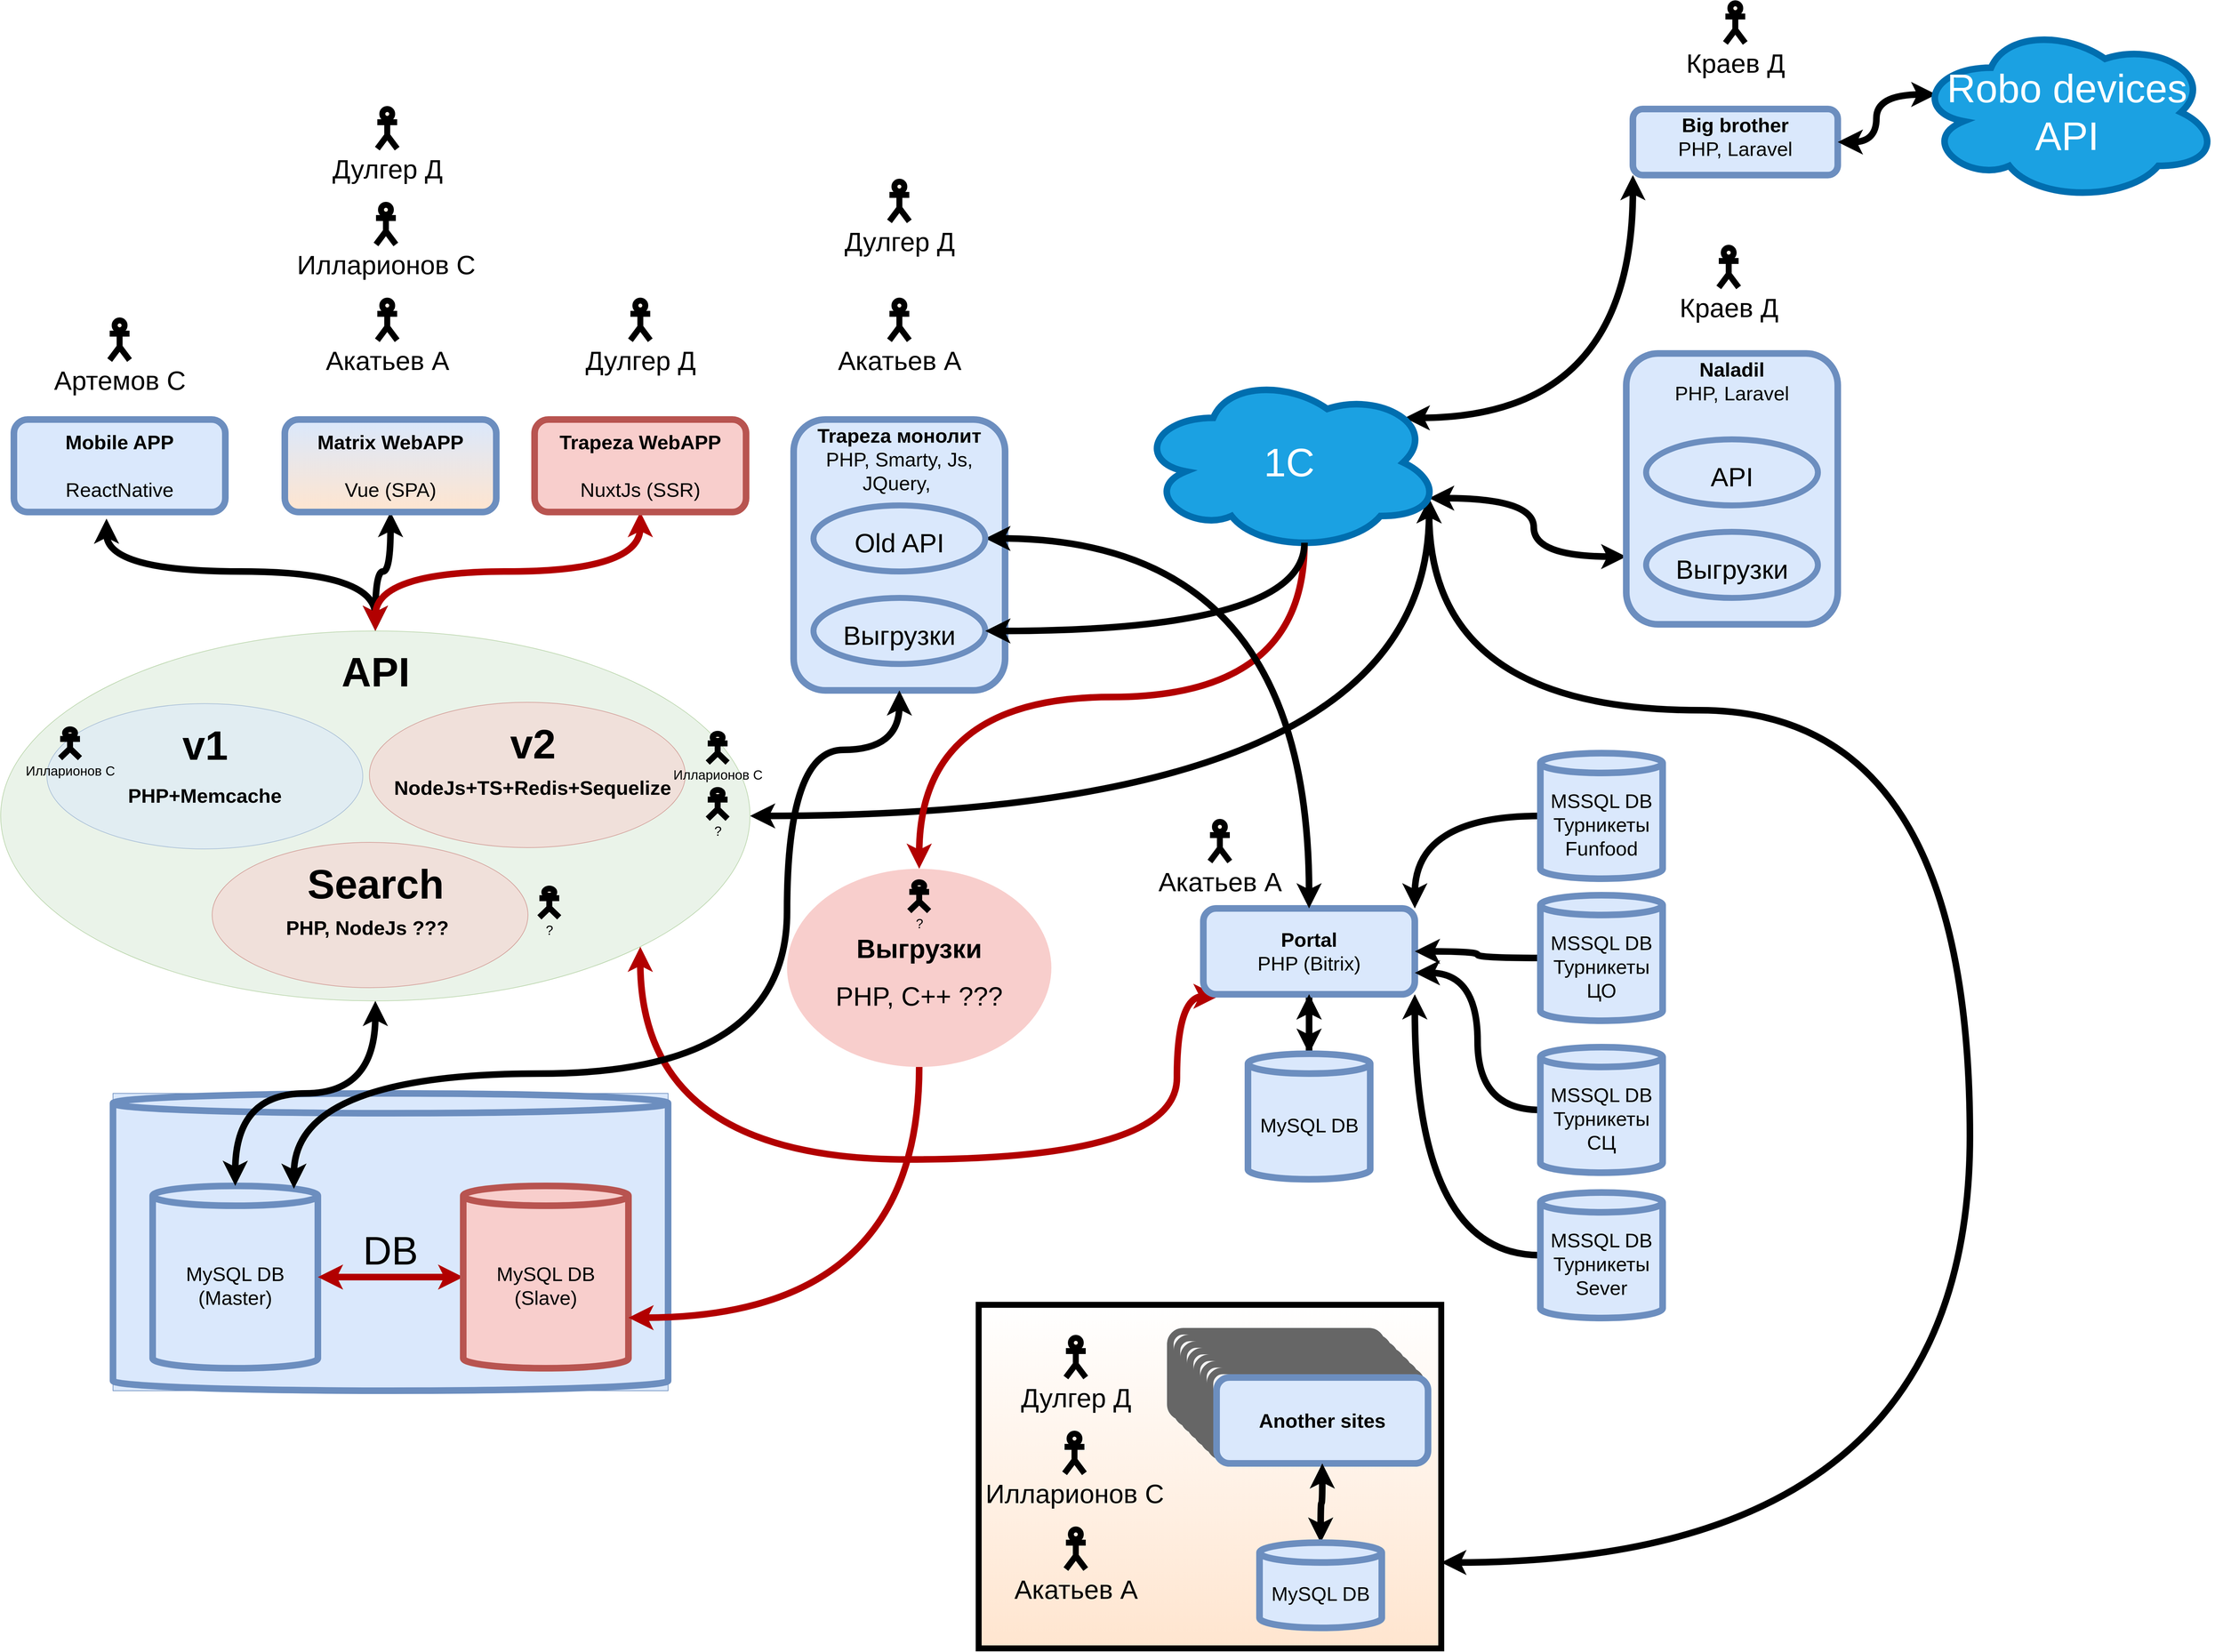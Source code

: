 <mxfile version="20.8.3" type="github">
  <diagram name="Page-1" id="5987fedf-629e-85c4-6858-42fee31821dd">
    <mxGraphModel dx="3000" dy="2879" grid="1" gridSize="10" guides="1" tooltips="1" connect="1" arrows="1" fold="1" page="1" pageScale="1.5" pageWidth="1169" pageHeight="826" background="none" math="0" shadow="0">
      <root>
        <mxCell id="0" style=";html=1;" />
        <mxCell id="1" style=";html=1;" parent="0" />
        <mxCell id="N-NY0FsHpWJ1mGwXRo1y-141" value="" style="rounded=0;whiteSpace=wrap;html=1;strokeWidth=9;fontSize=20;gradientColor=#FFE5CF;" vertex="1" parent="1">
          <mxGeometry x="1630" y="1450" width="700" height="520" as="geometry" />
        </mxCell>
        <mxCell id="N-NY0FsHpWJ1mGwXRo1y-76" style="edgeStyle=orthogonalEdgeStyle;curved=1;rounded=0;orthogonalLoop=1;jettySize=auto;html=1;exitX=0.5;exitY=0;exitDx=0;exitDy=0;entryX=0.438;entryY=1.071;entryDx=0;entryDy=0;entryPerimeter=0;strokeWidth=10;fontSize=40;startArrow=classic;startFill=1;" edge="1" parent="1" source="N-NY0FsHpWJ1mGwXRo1y-15" target="N-NY0FsHpWJ1mGwXRo1y-22">
          <mxGeometry relative="1" as="geometry" />
        </mxCell>
        <mxCell id="N-NY0FsHpWJ1mGwXRo1y-83" style="edgeStyle=orthogonalEdgeStyle;curved=1;rounded=0;orthogonalLoop=1;jettySize=auto;html=1;exitX=1;exitY=0.5;exitDx=0;exitDy=0;entryX=0.96;entryY=0.7;entryDx=0;entryDy=0;entryPerimeter=0;strokeWidth=10;fontSize=40;startArrow=classic;startFill=1;" edge="1" parent="1" source="N-NY0FsHpWJ1mGwXRo1y-15" target="N-NY0FsHpWJ1mGwXRo1y-28">
          <mxGeometry relative="1" as="geometry" />
        </mxCell>
        <mxCell id="N-NY0FsHpWJ1mGwXRo1y-84" style="edgeStyle=orthogonalEdgeStyle;curved=1;rounded=0;orthogonalLoop=1;jettySize=auto;html=1;exitX=1;exitY=1;exitDx=0;exitDy=0;strokeWidth=10;fontSize=40;startArrow=classic;startFill=1;entryX=0.072;entryY=1.023;entryDx=0;entryDy=0;entryPerimeter=0;fillColor=#e51400;strokeColor=#B20000;" edge="1" parent="1" source="N-NY0FsHpWJ1mGwXRo1y-15" target="N-NY0FsHpWJ1mGwXRo1y-48">
          <mxGeometry relative="1" as="geometry">
            <Array as="points">
              <mxPoint x="1117" y="1230" />
              <mxPoint x="1930" y="1230" />
              <mxPoint x="1930" y="983" />
            </Array>
          </mxGeometry>
        </mxCell>
        <mxCell id="N-NY0FsHpWJ1mGwXRo1y-15" value="" style="ellipse;whiteSpace=wrap;html=1;rounded=0;shadow=0;strokeWidth=1;fillColor=#d5e8d4;fontSize=24;align=right;strokeColor=#82b366;opacity=50;" vertex="1" parent="1">
          <mxGeometry x="150" y="430" width="1134" height="560" as="geometry" />
        </mxCell>
        <mxCell id="2a5a01dd2e413fbf-1" value="" style="ellipse;whiteSpace=wrap;html=1;rounded=0;shadow=0;strokeWidth=1;fillColor=#f8cecc;fontSize=24;align=right;strokeColor=#b85450;opacity=50;" parent="1" vertex="1">
          <mxGeometry x="708" y="538" width="478" height="220" as="geometry" />
        </mxCell>
        <mxCell id="N-NY0FsHpWJ1mGwXRo1y-7" value="&lt;font style=&quot;font-size: 30px;&quot;&gt;&lt;b style=&quot;&quot;&gt;NodeJs+TS+Redis+&lt;/b&gt;&lt;b&gt;Sequelize&lt;/b&gt;&lt;/font&gt;" style="text;html=1;strokeColor=none;fillColor=none;align=center;verticalAlign=middle;whiteSpace=wrap;rounded=0;shadow=0;fontSize=62;" vertex="1" parent="1">
          <mxGeometry x="915.25" y="642" width="80" height="30" as="geometry" />
        </mxCell>
        <mxCell id="N-NY0FsHpWJ1mGwXRo1y-11" value="" style="ellipse;whiteSpace=wrap;html=1;rounded=0;shadow=0;strokeWidth=1;fillColor=#dae8fc;fontSize=24;align=right;strokeColor=#6c8ebf;opacity=50;" vertex="1" parent="1">
          <mxGeometry x="220" y="540" width="478" height="220" as="geometry" />
        </mxCell>
        <mxCell id="N-NY0FsHpWJ1mGwXRo1y-12" value="&lt;span style=&quot;font-size: 62px;&quot;&gt;&lt;b&gt;v1&lt;/b&gt;&lt;br style=&quot;font-size: 62px;&quot;&gt;&lt;/span&gt;" style="text;html=1;strokeColor=none;fillColor=none;align=center;verticalAlign=middle;whiteSpace=wrap;rounded=0;shadow=0;fontSize=62;" vertex="1" parent="1">
          <mxGeometry x="402.75" y="579" width="112.5" height="49" as="geometry" />
        </mxCell>
        <mxCell id="N-NY0FsHpWJ1mGwXRo1y-13" value="&lt;span style=&quot;font-size: 30px;&quot;&gt;&lt;b&gt;PHP+Memcache&lt;/b&gt;&lt;/span&gt;" style="text;html=1;strokeColor=none;fillColor=none;align=center;verticalAlign=middle;whiteSpace=wrap;rounded=0;shadow=0;fontSize=62;" vertex="1" parent="1">
          <mxGeometry x="234" y="648" width="450" height="42" as="geometry" />
        </mxCell>
        <mxCell id="N-NY0FsHpWJ1mGwXRo1y-16" value="&lt;span style=&quot;font-size: 62px;&quot;&gt;&lt;b&gt;API&lt;/b&gt;&lt;/span&gt;&lt;span style=&quot;font-size: 62px;&quot;&gt;&lt;br style=&quot;font-size: 62px;&quot;&gt;&lt;/span&gt;" style="text;html=1;strokeColor=none;fillColor=none;align=center;verticalAlign=middle;whiteSpace=wrap;rounded=0;shadow=0;fontSize=62;" vertex="1" parent="1">
          <mxGeometry x="623.75" y="460" width="186.5" height="66" as="geometry" />
        </mxCell>
        <mxCell id="N-NY0FsHpWJ1mGwXRo1y-17" value="&lt;span style=&quot;font-size: 62px;&quot;&gt;&lt;b&gt;v2&lt;/b&gt;&lt;br style=&quot;font-size: 62px;&quot;&gt;&lt;/span&gt;" style="text;html=1;strokeColor=none;fillColor=none;align=center;verticalAlign=middle;whiteSpace=wrap;rounded=0;shadow=0;fontSize=62;" vertex="1" parent="1">
          <mxGeometry x="911" y="567" width="88.5" height="69" as="geometry" />
        </mxCell>
        <mxCell id="N-NY0FsHpWJ1mGwXRo1y-18" style="edgeStyle=orthogonalEdgeStyle;rounded=0;orthogonalLoop=1;jettySize=auto;html=1;exitX=0.5;exitY=1;exitDx=0;exitDy=0;fontSize=30;" edge="1" parent="1" source="2a5a01dd2e413fbf-1" target="2a5a01dd2e413fbf-1">
          <mxGeometry relative="1" as="geometry" />
        </mxCell>
        <mxCell id="N-NY0FsHpWJ1mGwXRo1y-19" value="" style="ellipse;whiteSpace=wrap;html=1;rounded=0;shadow=0;strokeWidth=1;fillColor=#f8cecc;fontSize=24;align=right;strokeColor=#b85450;opacity=50;" vertex="1" parent="1">
          <mxGeometry x="470" y="750" width="478" height="220" as="geometry" />
        </mxCell>
        <mxCell id="N-NY0FsHpWJ1mGwXRo1y-20" value="&lt;span style=&quot;font-size: 30px;&quot;&gt;&lt;b&gt;PHP, NodeJs ???&lt;/b&gt;&lt;/span&gt;" style="text;html=1;strokeColor=none;fillColor=none;align=center;verticalAlign=middle;whiteSpace=wrap;rounded=0;shadow=0;fontSize=62;" vertex="1" parent="1">
          <mxGeometry x="480" y="854" width="450" height="30" as="geometry" />
        </mxCell>
        <mxCell id="N-NY0FsHpWJ1mGwXRo1y-21" value="&lt;span style=&quot;font-size: 62px;&quot;&gt;&lt;b&gt;Search&lt;/b&gt;&lt;br style=&quot;font-size: 62px;&quot;&gt;&lt;/span&gt;" style="text;html=1;strokeColor=none;fillColor=none;align=center;verticalAlign=middle;whiteSpace=wrap;rounded=0;shadow=0;fontSize=62;" vertex="1" parent="1">
          <mxGeometry x="673" y="779" width="88.5" height="69" as="geometry" />
        </mxCell>
        <mxCell id="N-NY0FsHpWJ1mGwXRo1y-22" value="&lt;b&gt;Mobile APP&lt;/b&gt;&lt;br&gt;&lt;br&gt;ReactNative" style="rounded=1;whiteSpace=wrap;html=1;fontSize=30;fillColor=#dae8fc;strokeColor=#6c8ebf;strokeWidth=10;" vertex="1" parent="1">
          <mxGeometry x="170" y="110" width="320" height="140" as="geometry" />
        </mxCell>
        <mxCell id="N-NY0FsHpWJ1mGwXRo1y-77" style="edgeStyle=orthogonalEdgeStyle;curved=1;rounded=0;orthogonalLoop=1;jettySize=auto;html=1;strokeWidth=10;fontSize=40;startArrow=classic;startFill=1;" edge="1" parent="1" source="N-NY0FsHpWJ1mGwXRo1y-23" target="N-NY0FsHpWJ1mGwXRo1y-15">
          <mxGeometry relative="1" as="geometry" />
        </mxCell>
        <mxCell id="N-NY0FsHpWJ1mGwXRo1y-23" value="&lt;b&gt;Matrix WebAPP&lt;br&gt;&lt;/b&gt;&lt;br&gt;Vue (SPA)" style="rounded=1;whiteSpace=wrap;html=1;fontSize=30;fillColor=#dae8fc;strokeColor=#6c8ebf;strokeWidth=10;gradientColor=#FFE5CF;" vertex="1" parent="1">
          <mxGeometry x="580" y="110" width="320" height="140" as="geometry" />
        </mxCell>
        <mxCell id="N-NY0FsHpWJ1mGwXRo1y-78" style="edgeStyle=orthogonalEdgeStyle;curved=1;rounded=0;orthogonalLoop=1;jettySize=auto;html=1;strokeWidth=10;fontSize=40;startArrow=classic;startFill=1;fillColor=#e51400;strokeColor=#B20000;" edge="1" parent="1" source="N-NY0FsHpWJ1mGwXRo1y-25" target="N-NY0FsHpWJ1mGwXRo1y-15">
          <mxGeometry relative="1" as="geometry" />
        </mxCell>
        <mxCell id="N-NY0FsHpWJ1mGwXRo1y-25" value="&lt;b&gt;Trapeza WebAPP&lt;br&gt;&lt;/b&gt;&lt;br&gt;NuxtJs (SSR)" style="rounded=1;whiteSpace=wrap;html=1;fontSize=30;fillColor=#f8cecc;strokeColor=#b85450;strokeWidth=10;" vertex="1" parent="1">
          <mxGeometry x="958" y="110" width="320" height="140" as="geometry" />
        </mxCell>
        <mxCell id="N-NY0FsHpWJ1mGwXRo1y-74" style="edgeStyle=orthogonalEdgeStyle;curved=1;rounded=0;orthogonalLoop=1;jettySize=auto;html=1;exitX=0.55;exitY=0.95;exitDx=0;exitDy=0;exitPerimeter=0;entryX=0.5;entryY=0;entryDx=0;entryDy=0;strokeWidth=10;fontSize=40;fillColor=#e51400;strokeColor=#B20000;" edge="1" parent="1" source="N-NY0FsHpWJ1mGwXRo1y-28" target="N-NY0FsHpWJ1mGwXRo1y-72">
          <mxGeometry relative="1" as="geometry">
            <Array as="points">
              <mxPoint x="2123" y="530" />
              <mxPoint x="1540" y="530" />
            </Array>
          </mxGeometry>
        </mxCell>
        <mxCell id="N-NY0FsHpWJ1mGwXRo1y-130" style="edgeStyle=orthogonalEdgeStyle;curved=1;rounded=0;orthogonalLoop=1;jettySize=auto;html=1;exitX=0.96;exitY=0.7;exitDx=0;exitDy=0;exitPerimeter=0;entryX=0;entryY=0.75;entryDx=0;entryDy=0;strokeWidth=10;fontSize=20;startArrow=classic;startFill=1;" edge="1" parent="1" source="N-NY0FsHpWJ1mGwXRo1y-28" target="N-NY0FsHpWJ1mGwXRo1y-127">
          <mxGeometry relative="1" as="geometry" />
        </mxCell>
        <mxCell id="N-NY0FsHpWJ1mGwXRo1y-138" style="edgeStyle=orthogonalEdgeStyle;curved=1;rounded=0;orthogonalLoop=1;jettySize=auto;html=1;exitX=0.88;exitY=0.25;exitDx=0;exitDy=0;exitPerimeter=0;entryX=0;entryY=1;entryDx=0;entryDy=0;strokeWidth=10;fontSize=20;startArrow=classic;startFill=1;" edge="1" parent="1" source="N-NY0FsHpWJ1mGwXRo1y-28" target="N-NY0FsHpWJ1mGwXRo1y-132">
          <mxGeometry relative="1" as="geometry" />
        </mxCell>
        <mxCell id="N-NY0FsHpWJ1mGwXRo1y-142" style="edgeStyle=orthogonalEdgeStyle;curved=1;rounded=0;orthogonalLoop=1;jettySize=auto;html=1;exitX=0.96;exitY=0.7;exitDx=0;exitDy=0;exitPerimeter=0;entryX=1;entryY=0.75;entryDx=0;entryDy=0;strokeWidth=10;fontSize=20;startArrow=classic;startFill=1;" edge="1" parent="1" source="N-NY0FsHpWJ1mGwXRo1y-28" target="N-NY0FsHpWJ1mGwXRo1y-141">
          <mxGeometry relative="1" as="geometry">
            <Array as="points">
              <mxPoint x="2312" y="550" />
              <mxPoint x="3130" y="550" />
              <mxPoint x="3130" y="1840" />
            </Array>
          </mxGeometry>
        </mxCell>
        <mxCell id="N-NY0FsHpWJ1mGwXRo1y-28" value="&lt;font style=&quot;font-size: 60px;&quot;&gt;1C&lt;/font&gt;" style="ellipse;shape=cloud;whiteSpace=wrap;html=1;strokeWidth=10;fontSize=30;fillColor=#1ba1e2;fontColor=#ffffff;strokeColor=#006EAF;" vertex="1" parent="1">
          <mxGeometry x="1870" y="40" width="460" height="270" as="geometry" />
        </mxCell>
        <mxCell id="N-NY0FsHpWJ1mGwXRo1y-30" value="&lt;b&gt;Trapeza монолит&lt;br&gt;&lt;/b&gt;PHP, Smarty, Js, JQuery,&amp;nbsp;" style="rounded=1;whiteSpace=wrap;html=1;fontSize=30;fillColor=#dae8fc;strokeColor=#6c8ebf;strokeWidth=10;verticalAlign=top;" vertex="1" parent="1">
          <mxGeometry x="1350" y="110" width="320" height="410" as="geometry" />
        </mxCell>
        <mxCell id="N-NY0FsHpWJ1mGwXRo1y-32" style="edgeStyle=orthogonalEdgeStyle;rounded=0;orthogonalLoop=1;jettySize=auto;html=1;exitX=0.5;exitY=1;exitDx=0;exitDy=0;strokeWidth=10;fontSize=60;" edge="1" parent="1" source="N-NY0FsHpWJ1mGwXRo1y-30" target="N-NY0FsHpWJ1mGwXRo1y-30">
          <mxGeometry relative="1" as="geometry" />
        </mxCell>
        <mxCell id="N-NY0FsHpWJ1mGwXRo1y-47" value="" style="group;fillColor=#dae8fc;strokeColor=#6c8ebf;" vertex="1" connectable="0" parent="1">
          <mxGeometry x="320" y="1130" width="840" height="450" as="geometry" />
        </mxCell>
        <mxCell id="N-NY0FsHpWJ1mGwXRo1y-43" value="DB" style="shape=cylinder3;whiteSpace=wrap;html=1;boundedLbl=1;backgroundOutline=1;size=15;strokeWidth=10;fontSize=60;fillColor=#dae8fc;strokeColor=#6c8ebf;" vertex="1" parent="N-NY0FsHpWJ1mGwXRo1y-47">
          <mxGeometry width="840" height="450" as="geometry" />
        </mxCell>
        <mxCell id="N-NY0FsHpWJ1mGwXRo1y-26" value="MySQL DB (Master)" style="shape=cylinder3;whiteSpace=wrap;html=1;boundedLbl=1;backgroundOutline=1;size=15;strokeWidth=10;fontSize=30;fillColor=#dae8fc;strokeColor=#6c8ebf;" vertex="1" parent="N-NY0FsHpWJ1mGwXRo1y-47">
          <mxGeometry x="60" y="140" width="250" height="276" as="geometry" />
        </mxCell>
        <mxCell id="N-NY0FsHpWJ1mGwXRo1y-29" style="edgeStyle=orthogonalEdgeStyle;rounded=0;orthogonalLoop=1;jettySize=auto;html=1;exitX=0;exitY=0.5;exitDx=0;exitDy=0;exitPerimeter=0;entryX=1;entryY=0.5;entryDx=0;entryDy=0;entryPerimeter=0;fontSize=60;strokeWidth=10;fillColor=#e51400;strokeColor=#B20000;startArrow=classic;startFill=1;" edge="1" parent="N-NY0FsHpWJ1mGwXRo1y-47" source="N-NY0FsHpWJ1mGwXRo1y-27" target="N-NY0FsHpWJ1mGwXRo1y-26">
          <mxGeometry relative="1" as="geometry" />
        </mxCell>
        <mxCell id="N-NY0FsHpWJ1mGwXRo1y-27" value="MySQL DB (Slave)" style="shape=cylinder3;whiteSpace=wrap;html=1;boundedLbl=1;backgroundOutline=1;size=15;strokeWidth=10;fontSize=30;fillColor=#f8cecc;strokeColor=#b85450;" vertex="1" parent="N-NY0FsHpWJ1mGwXRo1y-47">
          <mxGeometry x="530" y="140" width="250" height="276" as="geometry" />
        </mxCell>
        <mxCell id="N-NY0FsHpWJ1mGwXRo1y-56" style="edgeStyle=orthogonalEdgeStyle;rounded=0;orthogonalLoop=1;jettySize=auto;html=1;exitX=0.5;exitY=1;exitDx=0;exitDy=0;entryX=0.5;entryY=0;entryDx=0;entryDy=0;entryPerimeter=0;strokeWidth=10;fontSize=60;curved=1;" edge="1" parent="1" source="N-NY0FsHpWJ1mGwXRo1y-48" target="N-NY0FsHpWJ1mGwXRo1y-55">
          <mxGeometry relative="1" as="geometry" />
        </mxCell>
        <mxCell id="N-NY0FsHpWJ1mGwXRo1y-48" value="&lt;b&gt;Portal&lt;br&gt;&lt;/b&gt;PHP (Bitrix)" style="rounded=1;whiteSpace=wrap;html=1;fontSize=30;fillColor=#dae8fc;strokeColor=#6c8ebf;strokeWidth=10;" vertex="1" parent="1">
          <mxGeometry x="1970" y="850" width="320" height="130" as="geometry" />
        </mxCell>
        <mxCell id="N-NY0FsHpWJ1mGwXRo1y-58" style="edgeStyle=orthogonalEdgeStyle;curved=1;rounded=0;orthogonalLoop=1;jettySize=auto;html=1;exitX=0.5;exitY=0;exitDx=0;exitDy=0;exitPerimeter=0;entryX=0.5;entryY=1;entryDx=0;entryDy=0;strokeWidth=10;fontSize=60;" edge="1" parent="1" source="N-NY0FsHpWJ1mGwXRo1y-55" target="N-NY0FsHpWJ1mGwXRo1y-48">
          <mxGeometry relative="1" as="geometry" />
        </mxCell>
        <mxCell id="N-NY0FsHpWJ1mGwXRo1y-125" value="" style="edgeStyle=orthogonalEdgeStyle;curved=1;rounded=0;orthogonalLoop=1;jettySize=auto;html=1;strokeWidth=10;fontSize=20;startArrow=none;startFill=0;" edge="1" parent="1" source="N-NY0FsHpWJ1mGwXRo1y-55" target="N-NY0FsHpWJ1mGwXRo1y-48">
          <mxGeometry relative="1" as="geometry" />
        </mxCell>
        <mxCell id="N-NY0FsHpWJ1mGwXRo1y-55" value="MySQL DB" style="shape=cylinder3;whiteSpace=wrap;html=1;boundedLbl=1;backgroundOutline=1;size=15;strokeWidth=10;fontSize=30;fillColor=#dae8fc;strokeColor=#6c8ebf;" vertex="1" parent="1">
          <mxGeometry x="2037.5" y="1070" width="185" height="190" as="geometry" />
        </mxCell>
        <mxCell id="N-NY0FsHpWJ1mGwXRo1y-59" value="&lt;b&gt;Another sites&lt;/b&gt;" style="rounded=1;whiteSpace=wrap;html=1;fontSize=30;fillColor=#f5f5f5;strokeColor=#666666;strokeWidth=10;fontColor=#333333;" vertex="1" parent="1">
          <mxGeometry x="1920" y="1490" width="320" height="130" as="geometry" />
        </mxCell>
        <mxCell id="N-NY0FsHpWJ1mGwXRo1y-60" value="&lt;b&gt;Another sites&lt;/b&gt;" style="rounded=1;whiteSpace=wrap;html=1;fontSize=30;fillColor=#f5f5f5;strokeColor=#666666;strokeWidth=10;fontColor=#333333;" vertex="1" parent="1">
          <mxGeometry x="1930" y="1500" width="320" height="130" as="geometry" />
        </mxCell>
        <mxCell id="N-NY0FsHpWJ1mGwXRo1y-61" value="&lt;b&gt;Another sites&lt;/b&gt;" style="rounded=1;whiteSpace=wrap;html=1;fontSize=30;fillColor=#f5f5f5;strokeColor=#666666;strokeWidth=10;fontColor=#333333;" vertex="1" parent="1">
          <mxGeometry x="1940" y="1510" width="320" height="130" as="geometry" />
        </mxCell>
        <mxCell id="N-NY0FsHpWJ1mGwXRo1y-62" value="&lt;b&gt;Another sites&lt;/b&gt;" style="rounded=1;whiteSpace=wrap;html=1;fontSize=30;fillColor=#f5f5f5;strokeColor=#666666;strokeWidth=10;fontColor=#333333;" vertex="1" parent="1">
          <mxGeometry x="1950" y="1520" width="320" height="130" as="geometry" />
        </mxCell>
        <mxCell id="N-NY0FsHpWJ1mGwXRo1y-63" value="&lt;b&gt;Another sites&lt;/b&gt;" style="rounded=1;whiteSpace=wrap;html=1;fontSize=30;fillColor=#f5f5f5;strokeColor=#666666;strokeWidth=10;fontColor=#333333;" vertex="1" parent="1">
          <mxGeometry x="1960" y="1530" width="320" height="130" as="geometry" />
        </mxCell>
        <mxCell id="N-NY0FsHpWJ1mGwXRo1y-64" value="&lt;b&gt;Another sites&lt;/b&gt;" style="rounded=1;whiteSpace=wrap;html=1;fontSize=30;fillColor=#f5f5f5;strokeColor=#666666;strokeWidth=10;fontColor=#333333;" vertex="1" parent="1">
          <mxGeometry x="1970" y="1540" width="320" height="130" as="geometry" />
        </mxCell>
        <mxCell id="N-NY0FsHpWJ1mGwXRo1y-65" value="&lt;b&gt;Another sites&lt;/b&gt;" style="rounded=1;whiteSpace=wrap;html=1;fontSize=30;fillColor=#f5f5f5;strokeColor=#666666;strokeWidth=10;fontColor=#333333;" vertex="1" parent="1">
          <mxGeometry x="1980" y="1550" width="320" height="130" as="geometry" />
        </mxCell>
        <mxCell id="N-NY0FsHpWJ1mGwXRo1y-66" value="&lt;b&gt;Another sites&lt;/b&gt;" style="rounded=1;whiteSpace=wrap;html=1;fontSize=30;fillColor=#dae8fc;strokeColor=#6c8ebf;strokeWidth=10;" vertex="1" parent="1">
          <mxGeometry x="1990" y="1560" width="320" height="130" as="geometry" />
        </mxCell>
        <mxCell id="N-NY0FsHpWJ1mGwXRo1y-75" style="edgeStyle=orthogonalEdgeStyle;curved=1;rounded=0;orthogonalLoop=1;jettySize=auto;html=1;exitX=1;exitY=0.5;exitDx=0;exitDy=0;entryX=0.5;entryY=0;entryDx=0;entryDy=0;strokeWidth=10;fontSize=40;startArrow=classic;startFill=1;" edge="1" parent="1" source="N-NY0FsHpWJ1mGwXRo1y-67" target="N-NY0FsHpWJ1mGwXRo1y-48">
          <mxGeometry relative="1" as="geometry" />
        </mxCell>
        <mxCell id="N-NY0FsHpWJ1mGwXRo1y-67" value="&lt;font style=&quot;font-size: 40px;&quot;&gt;Old API&lt;/font&gt;" style="ellipse;whiteSpace=wrap;html=1;strokeWidth=9;fontSize=60;fillColor=#dae8fc;strokeColor=#6c8ebf;" vertex="1" parent="1">
          <mxGeometry x="1380" y="240" width="260" height="100" as="geometry" />
        </mxCell>
        <mxCell id="N-NY0FsHpWJ1mGwXRo1y-70" value="&lt;span style=&quot;font-size: 40px;&quot;&gt;Выгрузки&lt;/span&gt;" style="ellipse;whiteSpace=wrap;html=1;strokeWidth=9;fontSize=60;fillColor=#dae8fc;strokeColor=#6c8ebf;" vertex="1" parent="1">
          <mxGeometry x="1380" y="380" width="260" height="100" as="geometry" />
        </mxCell>
        <mxCell id="N-NY0FsHpWJ1mGwXRo1y-71" style="edgeStyle=orthogonalEdgeStyle;curved=1;rounded=0;orthogonalLoop=1;jettySize=auto;html=1;exitX=0.55;exitY=0.95;exitDx=0;exitDy=0;exitPerimeter=0;entryX=1;entryY=0.5;entryDx=0;entryDy=0;strokeWidth=10;fontSize=40;" edge="1" parent="1" source="N-NY0FsHpWJ1mGwXRo1y-28" target="N-NY0FsHpWJ1mGwXRo1y-70">
          <mxGeometry relative="1" as="geometry">
            <Array as="points">
              <mxPoint x="2123" y="430" />
            </Array>
          </mxGeometry>
        </mxCell>
        <mxCell id="N-NY0FsHpWJ1mGwXRo1y-73" style="edgeStyle=orthogonalEdgeStyle;curved=1;rounded=0;orthogonalLoop=1;jettySize=auto;html=1;exitX=0.5;exitY=1;exitDx=0;exitDy=0;entryX=1;entryY=0;entryDx=0;entryDy=199.5;entryPerimeter=0;strokeWidth=10;fontSize=40;fillColor=#e51400;strokeColor=#B20000;" edge="1" parent="1" source="N-NY0FsHpWJ1mGwXRo1y-72" target="N-NY0FsHpWJ1mGwXRo1y-27">
          <mxGeometry relative="1" as="geometry" />
        </mxCell>
        <mxCell id="N-NY0FsHpWJ1mGwXRo1y-72" value="&lt;span style=&quot;font-size: 40px;&quot;&gt;&lt;b&gt;Выгрузки&lt;/b&gt;&lt;br&gt;PHP, C++ ???&lt;br&gt;&lt;/span&gt;" style="ellipse;whiteSpace=wrap;html=1;strokeWidth=9;fontSize=60;fillColor=#f8cecc;strokeColor=none;" vertex="1" parent="1">
          <mxGeometry x="1340" y="790" width="400" height="300" as="geometry" />
        </mxCell>
        <mxCell id="N-NY0FsHpWJ1mGwXRo1y-79" style="edgeStyle=orthogonalEdgeStyle;curved=1;rounded=0;orthogonalLoop=1;jettySize=auto;html=1;entryX=0.5;entryY=0;entryDx=0;entryDy=0;entryPerimeter=0;strokeWidth=10;fontSize=40;startArrow=classic;startFill=1;" edge="1" parent="1" source="N-NY0FsHpWJ1mGwXRo1y-15" target="N-NY0FsHpWJ1mGwXRo1y-26">
          <mxGeometry relative="1" as="geometry" />
        </mxCell>
        <mxCell id="N-NY0FsHpWJ1mGwXRo1y-81" style="edgeStyle=orthogonalEdgeStyle;curved=1;rounded=0;orthogonalLoop=1;jettySize=auto;html=1;exitX=0.5;exitY=1;exitDx=0;exitDy=0;entryX=0.855;entryY=0;entryDx=0;entryDy=4.35;entryPerimeter=0;strokeWidth=10;fontSize=40;startArrow=classic;startFill=1;" edge="1" parent="1" source="N-NY0FsHpWJ1mGwXRo1y-30" target="N-NY0FsHpWJ1mGwXRo1y-26">
          <mxGeometry relative="1" as="geometry">
            <Array as="points">
              <mxPoint x="1510" y="610" />
              <mxPoint x="1340" y="610" />
              <mxPoint x="1340" y="1100" />
              <mxPoint x="594" y="1100" />
            </Array>
          </mxGeometry>
        </mxCell>
        <mxCell id="N-NY0FsHpWJ1mGwXRo1y-86" style="edgeStyle=orthogonalEdgeStyle;curved=1;rounded=0;orthogonalLoop=1;jettySize=auto;html=1;entryX=0.5;entryY=1;entryDx=0;entryDy=0;strokeWidth=10;fontSize=40;startArrow=classic;startFill=1;" edge="1" parent="1" source="N-NY0FsHpWJ1mGwXRo1y-85" target="N-NY0FsHpWJ1mGwXRo1y-66">
          <mxGeometry relative="1" as="geometry" />
        </mxCell>
        <mxCell id="N-NY0FsHpWJ1mGwXRo1y-85" value="MySQL DB" style="shape=cylinder3;whiteSpace=wrap;html=1;boundedLbl=1;backgroundOutline=1;size=15;strokeWidth=10;fontSize=30;fillColor=#dae8fc;strokeColor=#6c8ebf;" vertex="1" parent="1">
          <mxGeometry x="2055" y="1810" width="185" height="129" as="geometry" />
        </mxCell>
        <mxCell id="N-NY0FsHpWJ1mGwXRo1y-92" style="edgeStyle=orthogonalEdgeStyle;curved=1;rounded=0;orthogonalLoop=1;jettySize=auto;html=1;entryX=1;entryY=0.5;entryDx=0;entryDy=0;strokeWidth=10;fontSize=40;startArrow=none;startFill=0;" edge="1" parent="1" source="N-NY0FsHpWJ1mGwXRo1y-87" target="N-NY0FsHpWJ1mGwXRo1y-48">
          <mxGeometry relative="1" as="geometry" />
        </mxCell>
        <mxCell id="N-NY0FsHpWJ1mGwXRo1y-87" value="MSSQL DB&lt;br&gt;Турникеты ЦО" style="shape=cylinder3;whiteSpace=wrap;html=1;boundedLbl=1;backgroundOutline=1;size=15;strokeWidth=10;fontSize=30;fillColor=#dae8fc;strokeColor=#6c8ebf;" vertex="1" parent="1">
          <mxGeometry x="2480" y="830" width="185" height="190" as="geometry" />
        </mxCell>
        <mxCell id="N-NY0FsHpWJ1mGwXRo1y-93" style="edgeStyle=orthogonalEdgeStyle;curved=1;rounded=0;orthogonalLoop=1;jettySize=auto;html=1;entryX=1;entryY=0.75;entryDx=0;entryDy=0;strokeWidth=10;fontSize=40;startArrow=none;startFill=0;" edge="1" parent="1" source="N-NY0FsHpWJ1mGwXRo1y-88" target="N-NY0FsHpWJ1mGwXRo1y-48">
          <mxGeometry relative="1" as="geometry" />
        </mxCell>
        <mxCell id="N-NY0FsHpWJ1mGwXRo1y-88" value="MSSQL DB&lt;br&gt;Турникеты СЦ" style="shape=cylinder3;whiteSpace=wrap;html=1;boundedLbl=1;backgroundOutline=1;size=15;strokeWidth=10;fontSize=30;fillColor=#dae8fc;strokeColor=#6c8ebf;" vertex="1" parent="1">
          <mxGeometry x="2480" y="1060" width="185" height="190" as="geometry" />
        </mxCell>
        <mxCell id="N-NY0FsHpWJ1mGwXRo1y-91" style="edgeStyle=orthogonalEdgeStyle;curved=1;rounded=0;orthogonalLoop=1;jettySize=auto;html=1;entryX=1;entryY=0;entryDx=0;entryDy=0;strokeWidth=10;fontSize=40;startArrow=none;startFill=0;" edge="1" parent="1" source="N-NY0FsHpWJ1mGwXRo1y-89" target="N-NY0FsHpWJ1mGwXRo1y-48">
          <mxGeometry relative="1" as="geometry" />
        </mxCell>
        <mxCell id="N-NY0FsHpWJ1mGwXRo1y-89" value="MSSQL DB&lt;br&gt;Турникеты Funfood" style="shape=cylinder3;whiteSpace=wrap;html=1;boundedLbl=1;backgroundOutline=1;size=15;strokeWidth=10;fontSize=30;fillColor=#dae8fc;strokeColor=#6c8ebf;" vertex="1" parent="1">
          <mxGeometry x="2480" y="615" width="185" height="190" as="geometry" />
        </mxCell>
        <mxCell id="N-NY0FsHpWJ1mGwXRo1y-96" style="edgeStyle=orthogonalEdgeStyle;curved=1;rounded=0;orthogonalLoop=1;jettySize=auto;html=1;entryX=1;entryY=1;entryDx=0;entryDy=0;strokeWidth=10;fontSize=40;startArrow=none;startFill=0;" edge="1" parent="1" source="N-NY0FsHpWJ1mGwXRo1y-90" target="N-NY0FsHpWJ1mGwXRo1y-48">
          <mxGeometry relative="1" as="geometry" />
        </mxCell>
        <mxCell id="N-NY0FsHpWJ1mGwXRo1y-90" value="MSSQL DB&lt;br&gt;Турникеты Sever" style="shape=cylinder3;whiteSpace=wrap;html=1;boundedLbl=1;backgroundOutline=1;size=15;strokeWidth=10;fontSize=30;fillColor=#dae8fc;strokeColor=#6c8ebf;" vertex="1" parent="1">
          <mxGeometry x="2480" y="1280" width="185" height="190" as="geometry" />
        </mxCell>
        <mxCell id="N-NY0FsHpWJ1mGwXRo1y-98" value="Артемов С" style="shape=umlActor;verticalLabelPosition=bottom;verticalAlign=top;html=1;outlineConnect=0;strokeWidth=9;fontSize=40;gradientColor=#FFE5CF;" vertex="1" parent="1">
          <mxGeometry x="315" y="-40" width="30" height="60" as="geometry" />
        </mxCell>
        <mxCell id="N-NY0FsHpWJ1mGwXRo1y-102" value="Илларионов С" style="shape=umlActor;verticalLabelPosition=bottom;verticalAlign=top;html=1;outlineConnect=0;strokeWidth=9;fontSize=40;gradientColor=#FFE5CF;" vertex="1" parent="1">
          <mxGeometry x="718" y="-215" width="30" height="60" as="geometry" />
        </mxCell>
        <mxCell id="N-NY0FsHpWJ1mGwXRo1y-104" value="Акатьев А" style="shape=umlActor;verticalLabelPosition=bottom;verticalAlign=top;html=1;outlineConnect=0;strokeWidth=9;fontSize=40;gradientColor=#FFE5CF;" vertex="1" parent="1">
          <mxGeometry x="720" y="-70" width="30" height="60" as="geometry" />
        </mxCell>
        <mxCell id="N-NY0FsHpWJ1mGwXRo1y-105" value="Дулгер Д" style="shape=umlActor;verticalLabelPosition=bottom;verticalAlign=top;html=1;outlineConnect=0;strokeWidth=9;fontSize=40;gradientColor=#FFE5CF;" vertex="1" parent="1">
          <mxGeometry x="720" y="-360" width="30" height="60" as="geometry" />
        </mxCell>
        <mxCell id="N-NY0FsHpWJ1mGwXRo1y-108" value="Дулгер Д" style="shape=umlActor;verticalLabelPosition=bottom;verticalAlign=top;html=1;outlineConnect=0;strokeWidth=9;fontSize=40;gradientColor=#FFE5CF;" vertex="1" parent="1">
          <mxGeometry x="1103" y="-70" width="30" height="60" as="geometry" />
        </mxCell>
        <mxCell id="N-NY0FsHpWJ1mGwXRo1y-109" value="Акатьев А" style="shape=umlActor;verticalLabelPosition=bottom;verticalAlign=top;html=1;outlineConnect=0;strokeWidth=9;fontSize=40;gradientColor=#FFE5CF;" vertex="1" parent="1">
          <mxGeometry x="1495" y="-70" width="30" height="60" as="geometry" />
        </mxCell>
        <mxCell id="N-NY0FsHpWJ1mGwXRo1y-111" value="Илларионов С" style="shape=umlActor;verticalLabelPosition=bottom;verticalAlign=top;html=1;outlineConnect=0;strokeWidth=9;fontSize=20;gradientColor=#FFE5CF;" vertex="1" parent="1">
          <mxGeometry x="240" y="579" width="30" height="43.5" as="geometry" />
        </mxCell>
        <mxCell id="N-NY0FsHpWJ1mGwXRo1y-113" value="Илларионов С" style="shape=umlActor;verticalLabelPosition=bottom;verticalAlign=top;html=1;outlineConnect=0;strokeWidth=9;fontSize=20;gradientColor=#FFE5CF;" vertex="1" parent="1">
          <mxGeometry x="1220" y="585.75" width="30" height="43.5" as="geometry" />
        </mxCell>
        <mxCell id="N-NY0FsHpWJ1mGwXRo1y-114" value="?" style="shape=umlActor;verticalLabelPosition=bottom;verticalAlign=top;html=1;outlineConnect=0;strokeWidth=9;fontSize=20;gradientColor=#FFE5CF;" vertex="1" parent="1">
          <mxGeometry x="1220" y="670.75" width="30" height="43.5" as="geometry" />
        </mxCell>
        <mxCell id="N-NY0FsHpWJ1mGwXRo1y-117" value="?" style="shape=umlActor;verticalLabelPosition=bottom;verticalAlign=top;html=1;outlineConnect=0;strokeWidth=9;fontSize=20;gradientColor=#FFE5CF;" vertex="1" parent="1">
          <mxGeometry x="965.25" y="820" width="30" height="43.5" as="geometry" />
        </mxCell>
        <mxCell id="N-NY0FsHpWJ1mGwXRo1y-118" value="?" style="shape=umlActor;verticalLabelPosition=bottom;verticalAlign=top;html=1;outlineConnect=0;strokeWidth=9;fontSize=20;gradientColor=#FFE5CF;" vertex="1" parent="1">
          <mxGeometry x="1525" y="810.5" width="30" height="43.5" as="geometry" />
        </mxCell>
        <mxCell id="N-NY0FsHpWJ1mGwXRo1y-119" value="Акатьев А" style="shape=umlActor;verticalLabelPosition=bottom;verticalAlign=top;html=1;outlineConnect=0;strokeWidth=9;fontSize=40;gradientColor=#FFE5CF;" vertex="1" parent="1">
          <mxGeometry x="1980" y="719" width="30" height="60" as="geometry" />
        </mxCell>
        <mxCell id="N-NY0FsHpWJ1mGwXRo1y-121" value="Илларионов С" style="shape=umlActor;verticalLabelPosition=bottom;verticalAlign=top;html=1;outlineConnect=0;strokeWidth=9;fontSize=40;gradientColor=#FFE5CF;" vertex="1" parent="1">
          <mxGeometry x="1760" y="1645" width="30" height="60" as="geometry" />
        </mxCell>
        <mxCell id="N-NY0FsHpWJ1mGwXRo1y-122" value="Акатьев А" style="shape=umlActor;verticalLabelPosition=bottom;verticalAlign=top;html=1;outlineConnect=0;strokeWidth=9;fontSize=40;gradientColor=#FFE5CF;" vertex="1" parent="1">
          <mxGeometry x="1762" y="1790" width="30" height="60" as="geometry" />
        </mxCell>
        <mxCell id="N-NY0FsHpWJ1mGwXRo1y-123" value="Дулгер Д" style="shape=umlActor;verticalLabelPosition=bottom;verticalAlign=top;html=1;outlineConnect=0;strokeWidth=9;fontSize=40;gradientColor=#FFE5CF;" vertex="1" parent="1">
          <mxGeometry x="1762" y="1500" width="30" height="60" as="geometry" />
        </mxCell>
        <mxCell id="N-NY0FsHpWJ1mGwXRo1y-124" value="Дулгер Д" style="shape=umlActor;verticalLabelPosition=bottom;verticalAlign=top;html=1;outlineConnect=0;strokeWidth=9;fontSize=40;gradientColor=#FFE5CF;" vertex="1" parent="1">
          <mxGeometry x="1495" y="-250" width="30" height="60" as="geometry" />
        </mxCell>
        <mxCell id="N-NY0FsHpWJ1mGwXRo1y-127" value="&lt;b&gt;Naladil&lt;br&gt;&lt;/b&gt;PHP, Laravel" style="rounded=1;whiteSpace=wrap;html=1;fontSize=30;fillColor=#dae8fc;strokeColor=#6c8ebf;strokeWidth=10;verticalAlign=top;" vertex="1" parent="1">
          <mxGeometry x="2610" y="10" width="320" height="410" as="geometry" />
        </mxCell>
        <mxCell id="N-NY0FsHpWJ1mGwXRo1y-128" value="&lt;font style=&quot;font-size: 40px;&quot;&gt;API&lt;/font&gt;" style="ellipse;whiteSpace=wrap;html=1;strokeWidth=9;fontSize=60;fillColor=#dae8fc;strokeColor=#6c8ebf;" vertex="1" parent="1">
          <mxGeometry x="2640" y="140" width="260" height="100" as="geometry" />
        </mxCell>
        <mxCell id="N-NY0FsHpWJ1mGwXRo1y-129" value="&lt;span style=&quot;font-size: 40px;&quot;&gt;Выгрузки&lt;/span&gt;" style="ellipse;whiteSpace=wrap;html=1;strokeWidth=9;fontSize=60;fillColor=#dae8fc;strokeColor=#6c8ebf;" vertex="1" parent="1">
          <mxGeometry x="2640" y="280" width="260" height="100" as="geometry" />
        </mxCell>
        <mxCell id="N-NY0FsHpWJ1mGwXRo1y-131" value="Краев Д" style="shape=umlActor;verticalLabelPosition=bottom;verticalAlign=top;html=1;outlineConnect=0;strokeWidth=9;fontSize=40;gradientColor=#FFE5CF;" vertex="1" parent="1">
          <mxGeometry x="2750" y="-150" width="30" height="60" as="geometry" />
        </mxCell>
        <mxCell id="N-NY0FsHpWJ1mGwXRo1y-132" value="&lt;b&gt;Big brother&lt;br&gt;&lt;/b&gt;PHP, Laravel" style="rounded=1;whiteSpace=wrap;html=1;fontSize=30;fillColor=#dae8fc;strokeColor=#6c8ebf;strokeWidth=10;verticalAlign=top;" vertex="1" parent="1">
          <mxGeometry x="2620" y="-360" width="310" height="100" as="geometry" />
        </mxCell>
        <mxCell id="N-NY0FsHpWJ1mGwXRo1y-135" value="Краев Д" style="shape=umlActor;verticalLabelPosition=bottom;verticalAlign=top;html=1;outlineConnect=0;strokeWidth=9;fontSize=40;gradientColor=#FFE5CF;" vertex="1" parent="1">
          <mxGeometry x="2760" y="-520" width="30" height="60" as="geometry" />
        </mxCell>
        <mxCell id="N-NY0FsHpWJ1mGwXRo1y-140" style="edgeStyle=orthogonalEdgeStyle;curved=1;rounded=0;orthogonalLoop=1;jettySize=auto;html=1;exitX=0.07;exitY=0.4;exitDx=0;exitDy=0;exitPerimeter=0;entryX=1;entryY=0.5;entryDx=0;entryDy=0;strokeWidth=10;fontSize=20;startArrow=classic;startFill=1;" edge="1" parent="1" source="N-NY0FsHpWJ1mGwXRo1y-139" target="N-NY0FsHpWJ1mGwXRo1y-132">
          <mxGeometry relative="1" as="geometry" />
        </mxCell>
        <mxCell id="N-NY0FsHpWJ1mGwXRo1y-139" value="&lt;font style=&quot;font-size: 60px;&quot;&gt;Robo devices API&lt;/font&gt;" style="ellipse;shape=cloud;whiteSpace=wrap;html=1;strokeWidth=10;fontSize=30;fillColor=#1ba1e2;fontColor=#ffffff;strokeColor=#006EAF;" vertex="1" parent="1">
          <mxGeometry x="3047" y="-490" width="460" height="270" as="geometry" />
        </mxCell>
      </root>
    </mxGraphModel>
  </diagram>
</mxfile>
